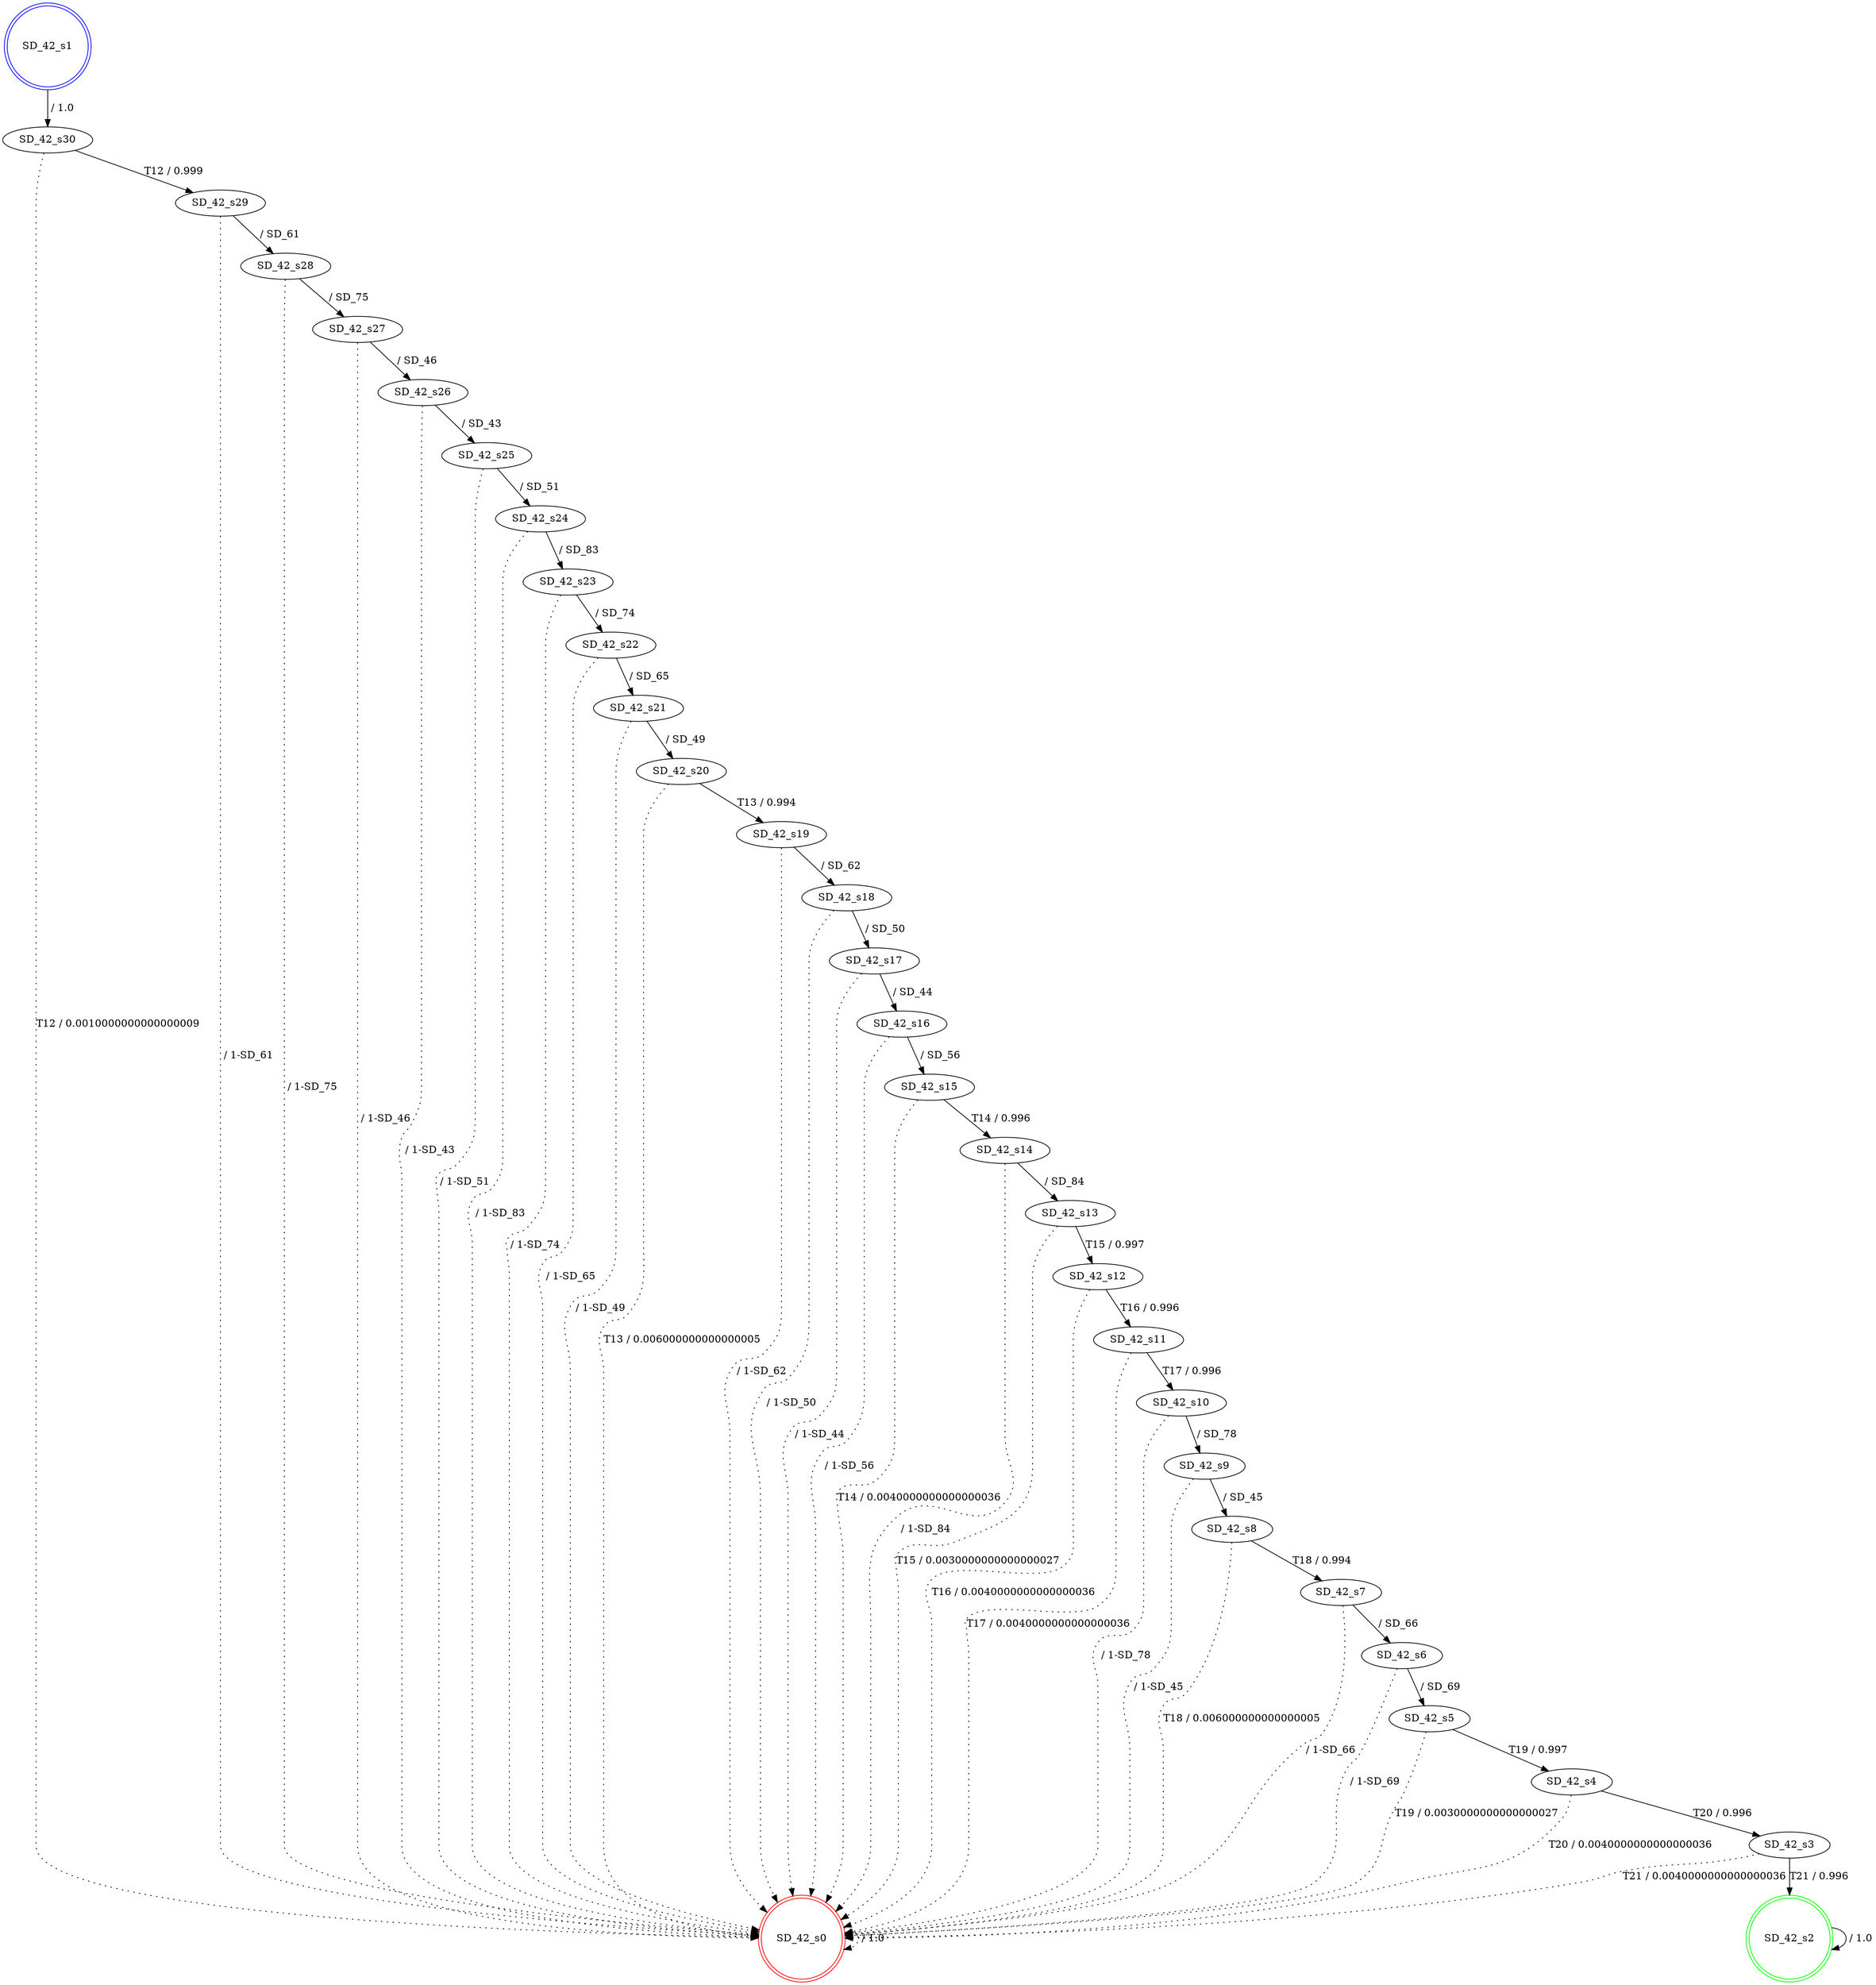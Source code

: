digraph graphname {
SD_42_s0 [label="SD_42_s0",color=red,shape=doublecircle ];
SD_42_s1 [label="SD_42_s1",color=blue,shape=doublecircle ];
SD_42_s2 [label="SD_42_s2",color=green,shape=doublecircle ];
SD_42_s3 [label="SD_42_s3" ];
SD_42_s4 [label="SD_42_s4" ];
SD_42_s5 [label="SD_42_s5" ];
SD_42_s6 [label="SD_42_s6" ];
SD_42_s7 [label="SD_42_s7" ];
SD_42_s8 [label="SD_42_s8" ];
SD_42_s9 [label="SD_42_s9" ];
SD_42_s10 [label="SD_42_s10" ];
SD_42_s11 [label="SD_42_s11" ];
SD_42_s12 [label="SD_42_s12" ];
SD_42_s13 [label="SD_42_s13" ];
SD_42_s14 [label="SD_42_s14" ];
SD_42_s15 [label="SD_42_s15" ];
SD_42_s16 [label="SD_42_s16" ];
SD_42_s17 [label="SD_42_s17" ];
SD_42_s18 [label="SD_42_s18" ];
SD_42_s19 [label="SD_42_s19" ];
SD_42_s20 [label="SD_42_s20" ];
SD_42_s21 [label="SD_42_s21" ];
SD_42_s22 [label="SD_42_s22" ];
SD_42_s23 [label="SD_42_s23" ];
SD_42_s24 [label="SD_42_s24" ];
SD_42_s25 [label="SD_42_s25" ];
SD_42_s26 [label="SD_42_s26" ];
SD_42_s27 [label="SD_42_s27" ];
SD_42_s28 [label="SD_42_s28" ];
SD_42_s29 [label="SD_42_s29" ];
SD_42_s30 [label="SD_42_s30" ];
SD_42_s0 -> SD_42_s0 [label=" / 1.0", style=dotted];
SD_42_s1 -> SD_42_s30 [label=" / 1.0"];
SD_42_s2 -> SD_42_s2 [label=" / 1.0"];
SD_42_s3 -> SD_42_s2 [label="T21 / 0.996"];
SD_42_s3 -> SD_42_s0 [label="T21 / 0.0040000000000000036", style=dotted];
SD_42_s4 -> SD_42_s3 [label="T20 / 0.996"];
SD_42_s4 -> SD_42_s0 [label="T20 / 0.0040000000000000036", style=dotted];
SD_42_s5 -> SD_42_s4 [label="T19 / 0.997"];
SD_42_s5 -> SD_42_s0 [label="T19 / 0.0030000000000000027", style=dotted];
SD_42_s6 -> SD_42_s5 [label=" / SD_69"];
SD_42_s6 -> SD_42_s0 [label=" / 1-SD_69", style=dotted];
SD_42_s7 -> SD_42_s6 [label=" / SD_66"];
SD_42_s7 -> SD_42_s0 [label=" / 1-SD_66", style=dotted];
SD_42_s8 -> SD_42_s7 [label="T18 / 0.994"];
SD_42_s8 -> SD_42_s0 [label="T18 / 0.006000000000000005", style=dotted];
SD_42_s9 -> SD_42_s8 [label=" / SD_45"];
SD_42_s9 -> SD_42_s0 [label=" / 1-SD_45", style=dotted];
SD_42_s10 -> SD_42_s9 [label=" / SD_78"];
SD_42_s10 -> SD_42_s0 [label=" / 1-SD_78", style=dotted];
SD_42_s11 -> SD_42_s10 [label="T17 / 0.996"];
SD_42_s11 -> SD_42_s0 [label="T17 / 0.0040000000000000036", style=dotted];
SD_42_s12 -> SD_42_s11 [label="T16 / 0.996"];
SD_42_s12 -> SD_42_s0 [label="T16 / 0.0040000000000000036", style=dotted];
SD_42_s13 -> SD_42_s12 [label="T15 / 0.997"];
SD_42_s13 -> SD_42_s0 [label="T15 / 0.0030000000000000027", style=dotted];
SD_42_s14 -> SD_42_s13 [label=" / SD_84"];
SD_42_s14 -> SD_42_s0 [label=" / 1-SD_84", style=dotted];
SD_42_s15 -> SD_42_s14 [label="T14 / 0.996"];
SD_42_s15 -> SD_42_s0 [label="T14 / 0.0040000000000000036", style=dotted];
SD_42_s16 -> SD_42_s15 [label=" / SD_56"];
SD_42_s16 -> SD_42_s0 [label=" / 1-SD_56", style=dotted];
SD_42_s17 -> SD_42_s16 [label=" / SD_44"];
SD_42_s17 -> SD_42_s0 [label=" / 1-SD_44", style=dotted];
SD_42_s18 -> SD_42_s17 [label=" / SD_50"];
SD_42_s18 -> SD_42_s0 [label=" / 1-SD_50", style=dotted];
SD_42_s19 -> SD_42_s18 [label=" / SD_62"];
SD_42_s19 -> SD_42_s0 [label=" / 1-SD_62", style=dotted];
SD_42_s20 -> SD_42_s19 [label="T13 / 0.994"];
SD_42_s20 -> SD_42_s0 [label="T13 / 0.006000000000000005", style=dotted];
SD_42_s21 -> SD_42_s20 [label=" / SD_49"];
SD_42_s21 -> SD_42_s0 [label=" / 1-SD_49", style=dotted];
SD_42_s22 -> SD_42_s21 [label=" / SD_65"];
SD_42_s22 -> SD_42_s0 [label=" / 1-SD_65", style=dotted];
SD_42_s23 -> SD_42_s22 [label=" / SD_74"];
SD_42_s23 -> SD_42_s0 [label=" / 1-SD_74", style=dotted];
SD_42_s24 -> SD_42_s23 [label=" / SD_83"];
SD_42_s24 -> SD_42_s0 [label=" / 1-SD_83", style=dotted];
SD_42_s25 -> SD_42_s24 [label=" / SD_51"];
SD_42_s25 -> SD_42_s0 [label=" / 1-SD_51", style=dotted];
SD_42_s26 -> SD_42_s25 [label=" / SD_43"];
SD_42_s26 -> SD_42_s0 [label=" / 1-SD_43", style=dotted];
SD_42_s27 -> SD_42_s26 [label=" / SD_46"];
SD_42_s27 -> SD_42_s0 [label=" / 1-SD_46", style=dotted];
SD_42_s28 -> SD_42_s27 [label=" / SD_75"];
SD_42_s28 -> SD_42_s0 [label=" / 1-SD_75", style=dotted];
SD_42_s29 -> SD_42_s28 [label=" / SD_61"];
SD_42_s29 -> SD_42_s0 [label=" / 1-SD_61", style=dotted];
SD_42_s30 -> SD_42_s29 [label="T12 / 0.999"];
SD_42_s30 -> SD_42_s0 [label="T12 / 0.0010000000000000009", style=dotted];
}
